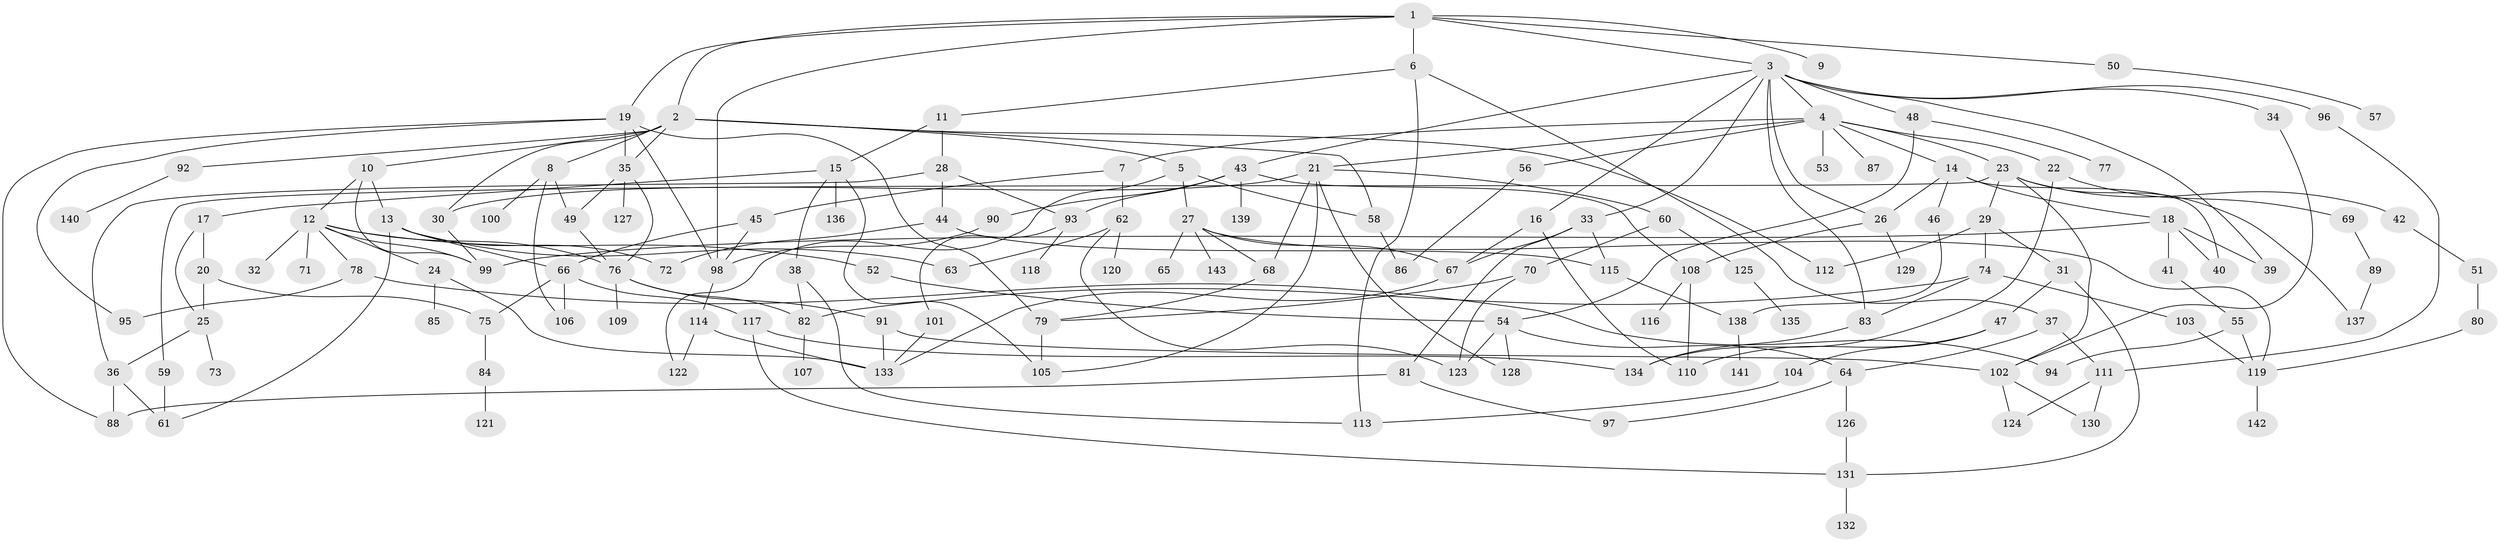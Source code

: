// Generated by graph-tools (version 1.1) at 2025/34/03/09/25 02:34:30]
// undirected, 143 vertices, 214 edges
graph export_dot {
graph [start="1"]
  node [color=gray90,style=filled];
  1;
  2;
  3;
  4;
  5;
  6;
  7;
  8;
  9;
  10;
  11;
  12;
  13;
  14;
  15;
  16;
  17;
  18;
  19;
  20;
  21;
  22;
  23;
  24;
  25;
  26;
  27;
  28;
  29;
  30;
  31;
  32;
  33;
  34;
  35;
  36;
  37;
  38;
  39;
  40;
  41;
  42;
  43;
  44;
  45;
  46;
  47;
  48;
  49;
  50;
  51;
  52;
  53;
  54;
  55;
  56;
  57;
  58;
  59;
  60;
  61;
  62;
  63;
  64;
  65;
  66;
  67;
  68;
  69;
  70;
  71;
  72;
  73;
  74;
  75;
  76;
  77;
  78;
  79;
  80;
  81;
  82;
  83;
  84;
  85;
  86;
  87;
  88;
  89;
  90;
  91;
  92;
  93;
  94;
  95;
  96;
  97;
  98;
  99;
  100;
  101;
  102;
  103;
  104;
  105;
  106;
  107;
  108;
  109;
  110;
  111;
  112;
  113;
  114;
  115;
  116;
  117;
  118;
  119;
  120;
  121;
  122;
  123;
  124;
  125;
  126;
  127;
  128;
  129;
  130;
  131;
  132;
  133;
  134;
  135;
  136;
  137;
  138;
  139;
  140;
  141;
  142;
  143;
  1 -- 2;
  1 -- 3;
  1 -- 6;
  1 -- 9;
  1 -- 19;
  1 -- 50;
  1 -- 98;
  2 -- 5;
  2 -- 8;
  2 -- 10;
  2 -- 30;
  2 -- 35;
  2 -- 92;
  2 -- 112;
  2 -- 58;
  3 -- 4;
  3 -- 16;
  3 -- 33;
  3 -- 34;
  3 -- 43;
  3 -- 48;
  3 -- 83;
  3 -- 96;
  3 -- 26;
  3 -- 39;
  4 -- 7;
  4 -- 14;
  4 -- 21;
  4 -- 22;
  4 -- 23;
  4 -- 53;
  4 -- 56;
  4 -- 87;
  5 -- 27;
  5 -- 58;
  5 -- 122;
  6 -- 11;
  6 -- 37;
  6 -- 113;
  7 -- 45;
  7 -- 62;
  8 -- 100;
  8 -- 106;
  8 -- 49;
  10 -- 12;
  10 -- 13;
  10 -- 99;
  11 -- 15;
  11 -- 28;
  12 -- 24;
  12 -- 32;
  12 -- 52;
  12 -- 71;
  12 -- 78;
  12 -- 99;
  12 -- 76;
  13 -- 63;
  13 -- 66;
  13 -- 72;
  13 -- 61;
  14 -- 18;
  14 -- 26;
  14 -- 46;
  14 -- 40;
  15 -- 17;
  15 -- 38;
  15 -- 136;
  15 -- 105;
  16 -- 67;
  16 -- 110;
  17 -- 20;
  17 -- 25;
  18 -- 39;
  18 -- 40;
  18 -- 41;
  18 -- 99;
  19 -- 95;
  19 -- 35;
  19 -- 98;
  19 -- 88;
  19 -- 79;
  20 -- 25;
  20 -- 75;
  21 -- 60;
  21 -- 68;
  21 -- 105;
  21 -- 128;
  21 -- 30;
  22 -- 69;
  22 -- 134;
  23 -- 29;
  23 -- 42;
  23 -- 59;
  23 -- 102;
  23 -- 137;
  24 -- 85;
  24 -- 133;
  25 -- 73;
  25 -- 36;
  26 -- 129;
  26 -- 108;
  27 -- 65;
  27 -- 119;
  27 -- 143;
  27 -- 68;
  27 -- 67;
  28 -- 36;
  28 -- 44;
  28 -- 93;
  29 -- 31;
  29 -- 74;
  29 -- 112;
  30 -- 99;
  31 -- 47;
  31 -- 131;
  33 -- 81;
  33 -- 115;
  33 -- 67;
  34 -- 102;
  35 -- 49;
  35 -- 76;
  35 -- 127;
  36 -- 61;
  36 -- 88;
  37 -- 64;
  37 -- 111;
  38 -- 82;
  38 -- 113;
  41 -- 55;
  42 -- 51;
  43 -- 90;
  43 -- 93;
  43 -- 108;
  43 -- 139;
  44 -- 72;
  44 -- 115;
  45 -- 98;
  45 -- 66;
  46 -- 138;
  47 -- 104;
  47 -- 110;
  48 -- 77;
  48 -- 54;
  49 -- 76;
  50 -- 57;
  51 -- 80;
  52 -- 54;
  54 -- 128;
  54 -- 123;
  54 -- 64;
  55 -- 94;
  55 -- 119;
  56 -- 86;
  58 -- 86;
  59 -- 61;
  60 -- 70;
  60 -- 125;
  62 -- 120;
  62 -- 63;
  62 -- 123;
  64 -- 97;
  64 -- 126;
  66 -- 75;
  66 -- 117;
  66 -- 106;
  67 -- 133;
  68 -- 79;
  69 -- 89;
  70 -- 79;
  70 -- 123;
  74 -- 103;
  74 -- 83;
  74 -- 82;
  75 -- 84;
  76 -- 91;
  76 -- 109;
  76 -- 82;
  78 -- 94;
  78 -- 95;
  79 -- 105;
  80 -- 119;
  81 -- 88;
  81 -- 97;
  82 -- 107;
  83 -- 134;
  84 -- 121;
  89 -- 137;
  90 -- 98;
  91 -- 133;
  91 -- 102;
  92 -- 140;
  93 -- 101;
  93 -- 118;
  96 -- 111;
  98 -- 114;
  101 -- 133;
  102 -- 130;
  102 -- 124;
  103 -- 119;
  104 -- 113;
  108 -- 116;
  108 -- 110;
  111 -- 124;
  111 -- 130;
  114 -- 122;
  114 -- 133;
  115 -- 138;
  117 -- 134;
  117 -- 131;
  119 -- 142;
  125 -- 135;
  126 -- 131;
  131 -- 132;
  138 -- 141;
}
